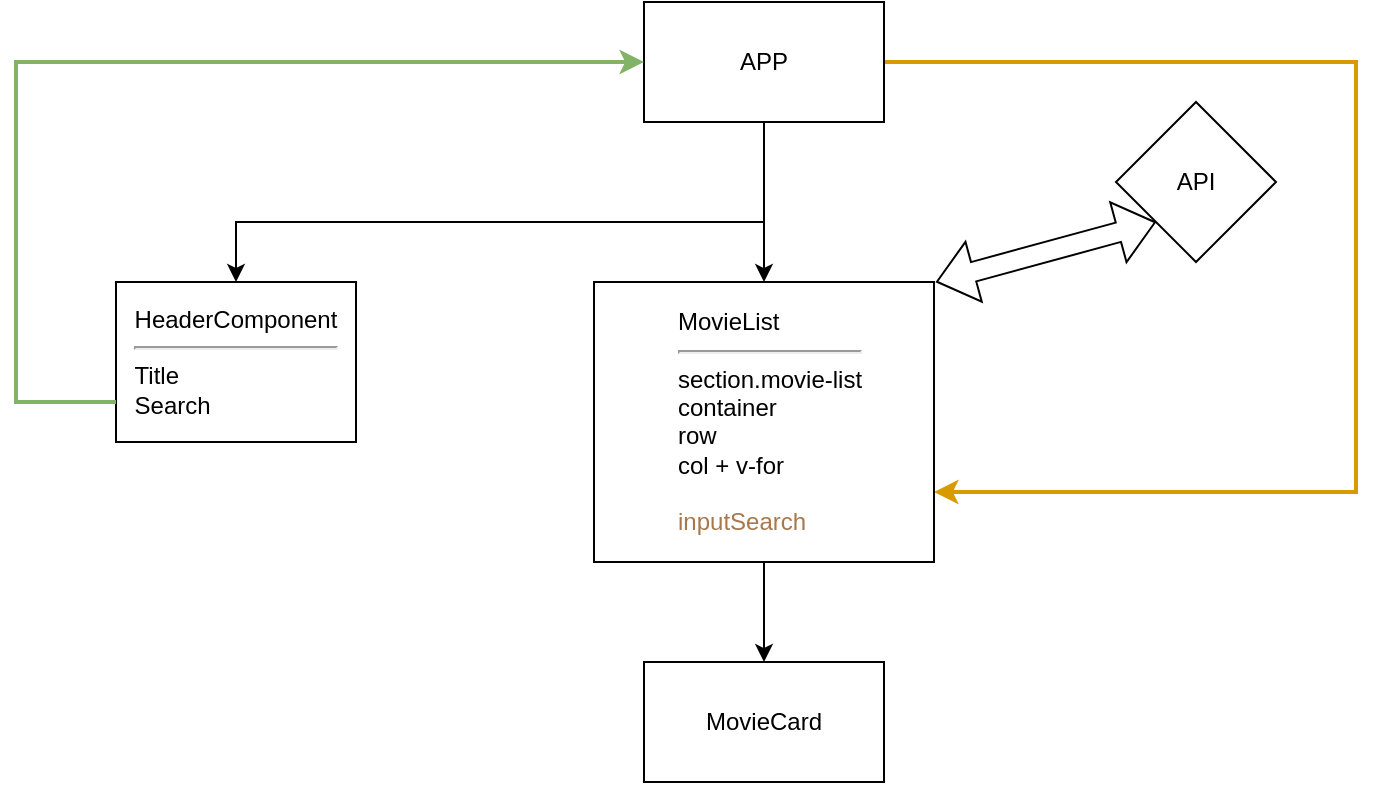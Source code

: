 <mxfile version="20.0.4" type="device"><diagram id="g30jdHWABW0pBqkf5Xq6" name="Page-1"><mxGraphModel dx="1422" dy="762" grid="1" gridSize="10" guides="1" tooltips="1" connect="1" arrows="1" fold="1" page="1" pageScale="1" pageWidth="827" pageHeight="1169" math="0" shadow="0"><root><mxCell id="0"/><mxCell id="1" parent="0"/><mxCell id="h8_iz0D2sVrZlztXVRE5-5" style="edgeStyle=orthogonalEdgeStyle;rounded=0;orthogonalLoop=1;jettySize=auto;html=1;" edge="1" parent="1" source="h8_iz0D2sVrZlztXVRE5-1" target="h8_iz0D2sVrZlztXVRE5-2"><mxGeometry relative="1" as="geometry"><Array as="points"><mxPoint x="414" y="130"/><mxPoint x="150" y="130"/></Array></mxGeometry></mxCell><mxCell id="h8_iz0D2sVrZlztXVRE5-16" style="edgeStyle=orthogonalEdgeStyle;rounded=0;sketch=0;orthogonalLoop=1;jettySize=auto;html=1;exitX=1;exitY=0.5;exitDx=0;exitDy=0;startFill=1;endFill=1;strokeColor=#d79b00;strokeWidth=2;fillColor=#ffe6cc;entryX=1;entryY=0.75;entryDx=0;entryDy=0;" edge="1" parent="1" source="h8_iz0D2sVrZlztXVRE5-1" target="h8_iz0D2sVrZlztXVRE5-6"><mxGeometry relative="1" as="geometry"><mxPoint x="560" y="300" as="targetPoint"/><Array as="points"><mxPoint x="710" y="50"/><mxPoint x="710" y="265"/></Array></mxGeometry></mxCell><mxCell id="h8_iz0D2sVrZlztXVRE5-1" value="APP" style="rounded=0;whiteSpace=wrap;html=1;" vertex="1" parent="1"><mxGeometry x="354" y="20" width="120" height="60" as="geometry"/></mxCell><mxCell id="h8_iz0D2sVrZlztXVRE5-2" value="HeaderComponent&lt;br&gt;&lt;hr&gt;&lt;blockquote style=&quot;margin: 0 0 0 40px; border: none; padding: 0px;&quot;&gt;&lt;/blockquote&gt;&lt;span style=&quot;background-color: initial;&quot;&gt;&lt;div style=&quot;&quot;&gt;&lt;div style=&quot;text-align: left;&quot;&gt;&lt;span style=&quot;background-color: initial;&quot;&gt;Title&lt;/span&gt;&lt;/div&gt;&lt;span style=&quot;background-color: initial;&quot;&gt;&lt;div style=&quot;text-align: left;&quot;&gt;&lt;span style=&quot;background-color: initial;&quot;&gt;Search&lt;/span&gt;&lt;/div&gt;&lt;/span&gt;&lt;/div&gt;&lt;/span&gt;" style="rounded=0;whiteSpace=wrap;html=1;" vertex="1" parent="1"><mxGeometry x="90" y="160" width="120" height="80" as="geometry"/></mxCell><mxCell id="h8_iz0D2sVrZlztXVRE5-7" value="" style="edgeStyle=orthogonalEdgeStyle;rounded=0;orthogonalLoop=1;jettySize=auto;html=1;strokeColor=default;endFill=1;startFill=1;anchorPointDirection=1;sketch=0;strokeWidth=1;" edge="1" parent="1" source="h8_iz0D2sVrZlztXVRE5-1" target="h8_iz0D2sVrZlztXVRE5-6"><mxGeometry relative="1" as="geometry"/></mxCell><mxCell id="h8_iz0D2sVrZlztXVRE5-11" style="edgeStyle=orthogonalEdgeStyle;rounded=0;sketch=0;orthogonalLoop=1;jettySize=auto;html=1;exitX=0.5;exitY=1;exitDx=0;exitDy=0;entryX=0.5;entryY=0;entryDx=0;entryDy=0;startFill=1;endFill=1;strokeColor=default;strokeWidth=1;" edge="1" parent="1" source="h8_iz0D2sVrZlztXVRE5-6" target="h8_iz0D2sVrZlztXVRE5-9"><mxGeometry relative="1" as="geometry"/></mxCell><mxCell id="h8_iz0D2sVrZlztXVRE5-6" value="&lt;blockquote style=&quot;margin: 0 0 0 40px; border: none; padding: 0px;&quot;&gt;&lt;/blockquote&gt;&lt;blockquote style=&quot;margin: 0 0 0 40px; border: none; padding: 0px;&quot;&gt;&lt;span style=&quot;background-color: initial;&quot;&gt;MovieList&lt;/span&gt;&lt;hr style=&quot;background-color: initial;&quot;&gt;&lt;span style=&quot;background-color: initial;&quot;&gt;section.movie-list&lt;br&gt;&lt;/span&gt;&lt;span style=&quot;background-color: initial;&quot;&gt;container&lt;br&gt;&lt;/span&gt;&lt;span style=&quot;background-color: initial;&quot;&gt;row&lt;br&gt;&lt;/span&gt;col + v-for&lt;/blockquote&gt;&lt;blockquote style=&quot;margin: 0 0 0 40px; border: none; padding: 0px;&quot;&gt;&lt;br&gt;&lt;/blockquote&gt;&lt;blockquote style=&quot;margin: 0 0 0 40px; border: none; padding: 0px;&quot;&gt;&lt;font color=&quot;#a8774a&quot;&gt;inputSearch&lt;/font&gt;&lt;/blockquote&gt;&lt;blockquote style=&quot;margin: 0 0 0 40px; border: none; padding: 0px;&quot;&gt;&lt;/blockquote&gt;&lt;blockquote style=&quot;margin: 0 0 0 40px; border: none; padding: 0px;&quot;&gt;&lt;/blockquote&gt;&lt;blockquote style=&quot;margin: 0 0 0 40px; border: none; padding: 0px;&quot;&gt;&lt;/blockquote&gt;" style="rounded=0;whiteSpace=wrap;html=1;align=left;" vertex="1" parent="1"><mxGeometry x="329" y="160" width="170" height="140" as="geometry"/></mxCell><mxCell id="h8_iz0D2sVrZlztXVRE5-9" value="MovieCard" style="rounded=0;whiteSpace=wrap;html=1;" vertex="1" parent="1"><mxGeometry x="354" y="350" width="120" height="60" as="geometry"/></mxCell><mxCell id="h8_iz0D2sVrZlztXVRE5-12" value="" style="shape=flexArrow;endArrow=classic;startArrow=classic;html=1;rounded=0;sketch=0;strokeColor=default;strokeWidth=1;entryX=0;entryY=1;entryDx=0;entryDy=0;" edge="1" parent="1" target="h8_iz0D2sVrZlztXVRE5-13"><mxGeometry width="100" height="100" relative="1" as="geometry"><mxPoint x="500" y="160" as="sourcePoint"/><mxPoint x="550" y="110" as="targetPoint"/><Array as="points"/></mxGeometry></mxCell><mxCell id="h8_iz0D2sVrZlztXVRE5-13" value="API" style="rhombus;whiteSpace=wrap;html=1;" vertex="1" parent="1"><mxGeometry x="590" y="70" width="80" height="80" as="geometry"/></mxCell><mxCell id="h8_iz0D2sVrZlztXVRE5-14" value="" style="endArrow=classic;html=1;rounded=0;sketch=0;strokeColor=#82b366;strokeWidth=2;exitX=0;exitY=0.75;exitDx=0;exitDy=0;entryX=0;entryY=0.5;entryDx=0;entryDy=0;fillColor=#d5e8d4;" edge="1" parent="1" source="h8_iz0D2sVrZlztXVRE5-2" target="h8_iz0D2sVrZlztXVRE5-1"><mxGeometry width="50" height="50" relative="1" as="geometry"><mxPoint x="390" y="320" as="sourcePoint"/><mxPoint x="440" y="270" as="targetPoint"/><Array as="points"><mxPoint x="40" y="220"/><mxPoint x="40" y="50"/></Array></mxGeometry></mxCell></root></mxGraphModel></diagram></mxfile>